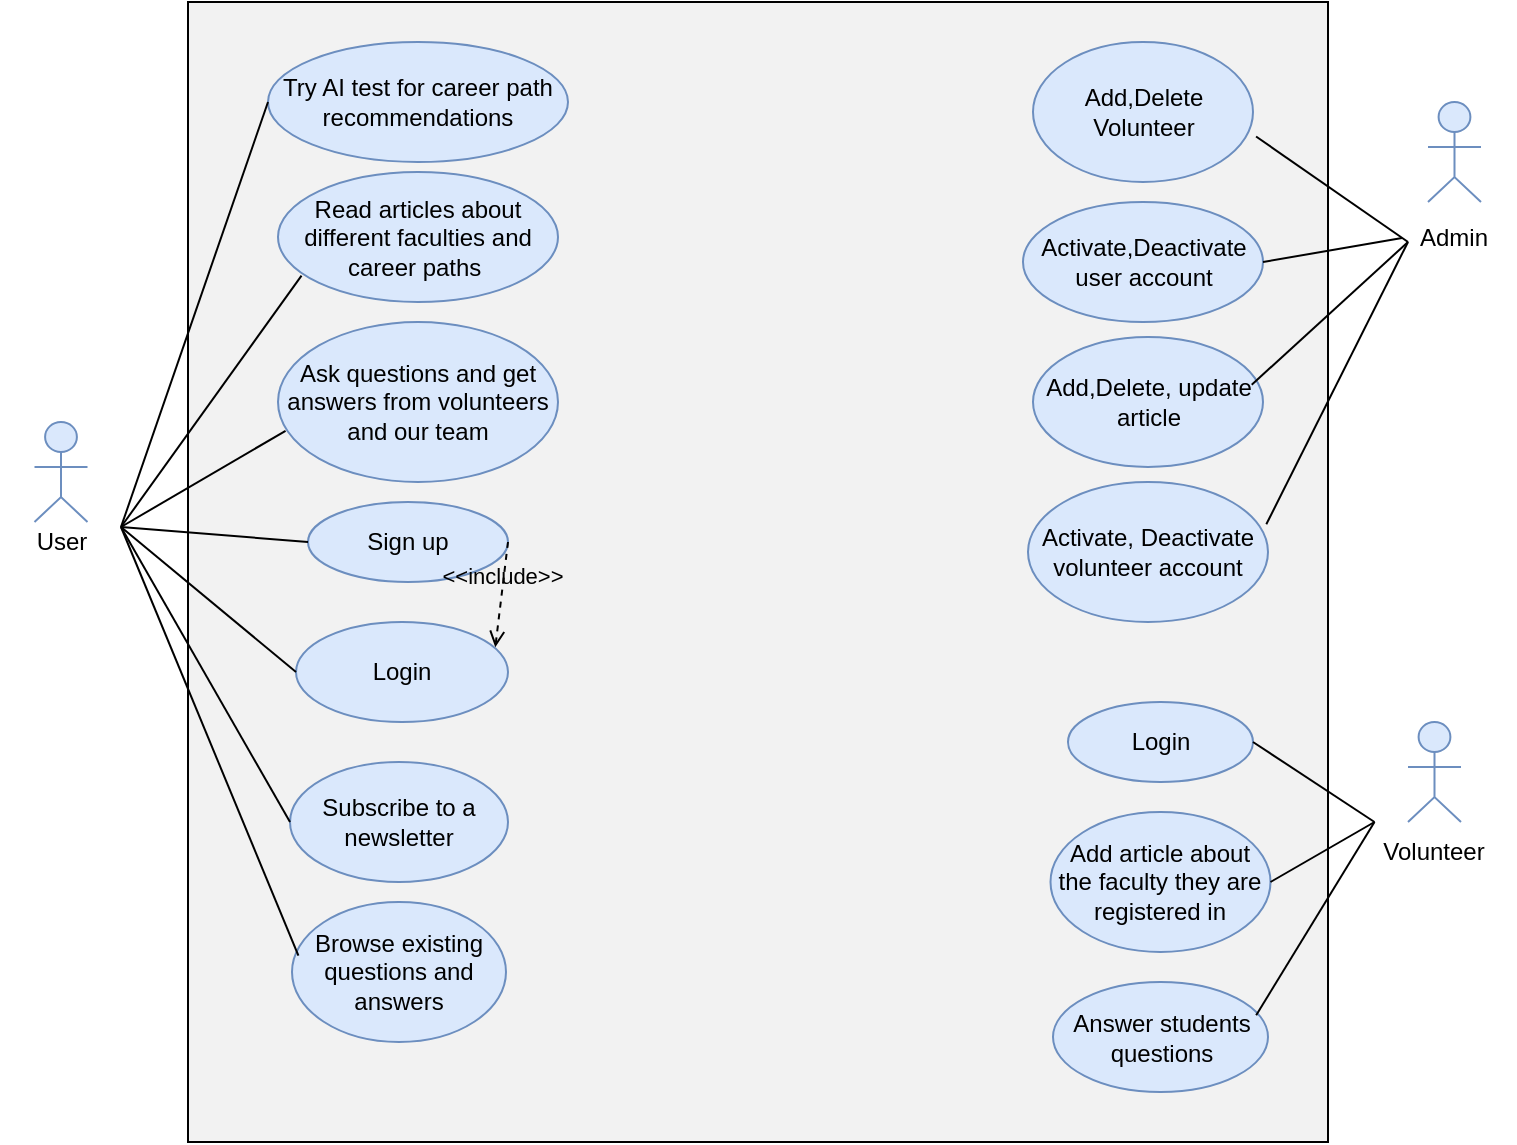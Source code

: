 <mxfile version="24.7.10">
  <diagram name="Page-1" id="U3QiTBUr5mV-H4sWZZAz">
    <mxGraphModel dx="1097" dy="597" grid="1" gridSize="10" guides="1" tooltips="1" connect="1" arrows="1" fold="1" page="1" pageScale="1" pageWidth="850" pageHeight="1100" math="0" shadow="0">
      <root>
        <mxCell id="0" />
        <mxCell id="1" parent="0" />
        <mxCell id="yYFKdarVrOwxy47BEsRJ-1" value="" style="whiteSpace=wrap;html=1;aspect=fixed;fillColor=#F2F2F2;" vertex="1" parent="1">
          <mxGeometry x="150" y="110" width="570" height="570" as="geometry" />
        </mxCell>
        <mxCell id="yYFKdarVrOwxy47BEsRJ-2" value="" style="html=1;outlineConnect=0;whiteSpace=wrap;fillColor=#dae8fc;verticalLabelPosition=bottom;verticalAlign=top;align=center;shape=mxgraph.archimate3.actor;strokeColor=#6c8ebf;" vertex="1" parent="1">
          <mxGeometry x="73.25" y="320" width="26.5" height="50" as="geometry" />
        </mxCell>
        <mxCell id="yYFKdarVrOwxy47BEsRJ-3" value="User" style="text;html=1;align=center;verticalAlign=middle;whiteSpace=wrap;rounded=0;" vertex="1" parent="1">
          <mxGeometry x="56.5" y="365" width="60" height="30" as="geometry" />
        </mxCell>
        <mxCell id="yYFKdarVrOwxy47BEsRJ-5" value="Try AI test for career path recommendations" style="ellipse;whiteSpace=wrap;html=1;fillColor=#dae8fc;strokeColor=#6c8ebf;" vertex="1" parent="1">
          <mxGeometry x="190" y="130" width="150" height="60" as="geometry" />
        </mxCell>
        <mxCell id="yYFKdarVrOwxy47BEsRJ-6" value="Read articles about different faculties and career paths&amp;nbsp;" style="ellipse;whiteSpace=wrap;html=1;fillColor=#dae8fc;strokeColor=#6c8ebf;" vertex="1" parent="1">
          <mxGeometry x="195" y="195" width="140" height="65" as="geometry" />
        </mxCell>
        <mxCell id="yYFKdarVrOwxy47BEsRJ-7" value="Ask questions and get answers from volunteers and our team" style="ellipse;whiteSpace=wrap;html=1;fillColor=#dae8fc;strokeColor=#6c8ebf;" vertex="1" parent="1">
          <mxGeometry x="195" y="270" width="140" height="80" as="geometry" />
        </mxCell>
        <mxCell id="yYFKdarVrOwxy47BEsRJ-8" value="Sign up" style="ellipse;whiteSpace=wrap;html=1;fillColor=#dae8fc;strokeColor=#6c8ebf;" vertex="1" parent="1">
          <mxGeometry x="210" y="360" width="100" height="40" as="geometry" />
        </mxCell>
        <mxCell id="yYFKdarVrOwxy47BEsRJ-9" value="Login" style="ellipse;whiteSpace=wrap;html=1;fillColor=#dae8fc;strokeColor=#6c8ebf;" vertex="1" parent="1">
          <mxGeometry x="204" y="420" width="106" height="50" as="geometry" />
        </mxCell>
        <mxCell id="yYFKdarVrOwxy47BEsRJ-12" value="&amp;lt;&amp;lt;include&amp;gt;&amp;gt;" style="html=1;verticalAlign=bottom;labelBackgroundColor=none;endArrow=open;endFill=0;dashed=1;rounded=0;exitX=1;exitY=0.5;exitDx=0;exitDy=0;entryX=0.94;entryY=0.253;entryDx=0;entryDy=0;entryPerimeter=0;" edge="1" parent="1" source="yYFKdarVrOwxy47BEsRJ-8" target="yYFKdarVrOwxy47BEsRJ-9">
          <mxGeometry width="160" relative="1" as="geometry">
            <mxPoint x="350" y="400" as="sourcePoint" />
            <mxPoint x="510" y="400" as="targetPoint" />
          </mxGeometry>
        </mxCell>
        <mxCell id="yYFKdarVrOwxy47BEsRJ-13" value="Subscribe to a newsletter" style="ellipse;whiteSpace=wrap;html=1;fillColor=#dae8fc;strokeColor=#6c8ebf;" vertex="1" parent="1">
          <mxGeometry x="201" y="490" width="109" height="60" as="geometry" />
        </mxCell>
        <mxCell id="yYFKdarVrOwxy47BEsRJ-14" value="Browse existing questions and answers" style="ellipse;whiteSpace=wrap;html=1;fillColor=#dae8fc;strokeColor=#6c8ebf;" vertex="1" parent="1">
          <mxGeometry x="202" y="560" width="107" height="70" as="geometry" />
        </mxCell>
        <mxCell id="yYFKdarVrOwxy47BEsRJ-15" value="" style="endArrow=none;html=1;rounded=0;entryX=0;entryY=0.5;entryDx=0;entryDy=0;exitX=1;exitY=0.25;exitDx=0;exitDy=0;" edge="1" parent="1" source="yYFKdarVrOwxy47BEsRJ-3" target="yYFKdarVrOwxy47BEsRJ-5">
          <mxGeometry width="50" height="50" relative="1" as="geometry">
            <mxPoint x="120" y="240" as="sourcePoint" />
            <mxPoint x="170" y="190" as="targetPoint" />
          </mxGeometry>
        </mxCell>
        <mxCell id="yYFKdarVrOwxy47BEsRJ-16" value="" style="endArrow=none;html=1;rounded=0;exitX=1;exitY=0.25;exitDx=0;exitDy=0;entryX=0.084;entryY=0.797;entryDx=0;entryDy=0;entryPerimeter=0;" edge="1" parent="1" source="yYFKdarVrOwxy47BEsRJ-3" target="yYFKdarVrOwxy47BEsRJ-6">
          <mxGeometry width="50" height="50" relative="1" as="geometry">
            <mxPoint x="160" y="300" as="sourcePoint" />
            <mxPoint x="210" y="250" as="targetPoint" />
          </mxGeometry>
        </mxCell>
        <mxCell id="yYFKdarVrOwxy47BEsRJ-17" value="" style="endArrow=none;html=1;rounded=0;exitX=1;exitY=0.25;exitDx=0;exitDy=0;entryX=0.027;entryY=0.68;entryDx=0;entryDy=0;entryPerimeter=0;" edge="1" parent="1" source="yYFKdarVrOwxy47BEsRJ-3" target="yYFKdarVrOwxy47BEsRJ-7">
          <mxGeometry width="50" height="50" relative="1" as="geometry">
            <mxPoint x="150" y="380" as="sourcePoint" />
            <mxPoint x="200" y="330" as="targetPoint" />
          </mxGeometry>
        </mxCell>
        <mxCell id="yYFKdarVrOwxy47BEsRJ-18" value="" style="endArrow=none;html=1;rounded=0;entryX=0;entryY=0.5;entryDx=0;entryDy=0;exitX=1;exitY=0.25;exitDx=0;exitDy=0;" edge="1" parent="1" source="yYFKdarVrOwxy47BEsRJ-3" target="yYFKdarVrOwxy47BEsRJ-8">
          <mxGeometry width="50" height="50" relative="1" as="geometry">
            <mxPoint x="150" y="430" as="sourcePoint" />
            <mxPoint x="200" y="380" as="targetPoint" />
          </mxGeometry>
        </mxCell>
        <mxCell id="yYFKdarVrOwxy47BEsRJ-19" value="" style="endArrow=none;html=1;rounded=0;entryX=0;entryY=0.5;entryDx=0;entryDy=0;exitX=1;exitY=0.25;exitDx=0;exitDy=0;" edge="1" parent="1" source="yYFKdarVrOwxy47BEsRJ-3" target="yYFKdarVrOwxy47BEsRJ-9">
          <mxGeometry width="50" height="50" relative="1" as="geometry">
            <mxPoint x="120" y="370" as="sourcePoint" />
            <mxPoint x="170" y="420" as="targetPoint" />
          </mxGeometry>
        </mxCell>
        <mxCell id="yYFKdarVrOwxy47BEsRJ-20" value="" style="endArrow=none;html=1;rounded=0;entryX=0;entryY=0.5;entryDx=0;entryDy=0;exitX=1;exitY=0.25;exitDx=0;exitDy=0;" edge="1" parent="1" source="yYFKdarVrOwxy47BEsRJ-3" target="yYFKdarVrOwxy47BEsRJ-13">
          <mxGeometry width="50" height="50" relative="1" as="geometry">
            <mxPoint x="120" y="370" as="sourcePoint" />
            <mxPoint x="180" y="500" as="targetPoint" />
          </mxGeometry>
        </mxCell>
        <mxCell id="yYFKdarVrOwxy47BEsRJ-21" value="" style="endArrow=none;html=1;rounded=0;entryX=0.03;entryY=0.383;entryDx=0;entryDy=0;entryPerimeter=0;exitX=1;exitY=0.25;exitDx=0;exitDy=0;" edge="1" parent="1" source="yYFKdarVrOwxy47BEsRJ-3" target="yYFKdarVrOwxy47BEsRJ-14">
          <mxGeometry width="50" height="50" relative="1" as="geometry">
            <mxPoint x="120" y="370" as="sourcePoint" />
            <mxPoint x="160" y="550" as="targetPoint" />
          </mxGeometry>
        </mxCell>
        <mxCell id="yYFKdarVrOwxy47BEsRJ-22" value="" style="html=1;outlineConnect=0;whiteSpace=wrap;fillColor=#dae8fc;verticalLabelPosition=bottom;verticalAlign=top;align=center;shape=mxgraph.archimate3.actor;strokeColor=#6c8ebf;" vertex="1" parent="1">
          <mxGeometry x="770" y="160" width="26.5" height="50" as="geometry" />
        </mxCell>
        <mxCell id="yYFKdarVrOwxy47BEsRJ-23" value="Admin" style="text;html=1;align=center;verticalAlign=middle;whiteSpace=wrap;rounded=0;" vertex="1" parent="1">
          <mxGeometry x="753.25" y="212.5" width="60" height="30" as="geometry" />
        </mxCell>
        <mxCell id="yYFKdarVrOwxy47BEsRJ-24" value="Add,Delete Volunteer" style="ellipse;whiteSpace=wrap;html=1;fillColor=#dae8fc;strokeColor=#6c8ebf;" vertex="1" parent="1">
          <mxGeometry x="572.5" y="130" width="110" height="70" as="geometry" />
        </mxCell>
        <mxCell id="yYFKdarVrOwxy47BEsRJ-25" value="Activate,Deactivate user account" style="ellipse;whiteSpace=wrap;html=1;fillColor=#dae8fc;strokeColor=#6c8ebf;" vertex="1" parent="1">
          <mxGeometry x="567.5" y="210" width="120" height="60" as="geometry" />
        </mxCell>
        <mxCell id="yYFKdarVrOwxy47BEsRJ-26" value="Add,Delete, update article" style="ellipse;whiteSpace=wrap;html=1;fillColor=#dae8fc;strokeColor=#6c8ebf;" vertex="1" parent="1">
          <mxGeometry x="572.5" y="277.5" width="115" height="65" as="geometry" />
        </mxCell>
        <mxCell id="yYFKdarVrOwxy47BEsRJ-27" value="Activate, Deactivate volunteer account" style="ellipse;whiteSpace=wrap;html=1;fillColor=#dae8fc;strokeColor=#6c8ebf;" vertex="1" parent="1">
          <mxGeometry x="570" y="350" width="120" height="70" as="geometry" />
        </mxCell>
        <mxCell id="yYFKdarVrOwxy47BEsRJ-29" value="" style="endArrow=none;html=1;rounded=0;entryX=0.113;entryY=0.583;entryDx=0;entryDy=0;exitX=1.014;exitY=0.675;exitDx=0;exitDy=0;exitPerimeter=0;entryPerimeter=0;" edge="1" parent="1" source="yYFKdarVrOwxy47BEsRJ-24" target="yYFKdarVrOwxy47BEsRJ-23">
          <mxGeometry width="50" height="50" relative="1" as="geometry">
            <mxPoint x="690" y="260" as="sourcePoint" />
            <mxPoint x="740" y="210" as="targetPoint" />
          </mxGeometry>
        </mxCell>
        <mxCell id="yYFKdarVrOwxy47BEsRJ-30" value="" style="endArrow=none;html=1;rounded=0;exitX=1;exitY=0.5;exitDx=0;exitDy=0;" edge="1" parent="1" source="yYFKdarVrOwxy47BEsRJ-25">
          <mxGeometry width="50" height="50" relative="1" as="geometry">
            <mxPoint x="700" y="310" as="sourcePoint" />
            <mxPoint x="757" y="228" as="targetPoint" />
          </mxGeometry>
        </mxCell>
        <mxCell id="yYFKdarVrOwxy47BEsRJ-31" value="" style="endArrow=none;html=1;rounded=0;exitX=0.951;exitY=0.367;exitDx=0;exitDy=0;exitPerimeter=0;" edge="1" parent="1" source="yYFKdarVrOwxy47BEsRJ-26">
          <mxGeometry width="50" height="50" relative="1" as="geometry">
            <mxPoint x="690" y="320" as="sourcePoint" />
            <mxPoint x="760" y="230" as="targetPoint" />
          </mxGeometry>
        </mxCell>
        <mxCell id="yYFKdarVrOwxy47BEsRJ-32" value="" style="endArrow=none;html=1;rounded=0;exitX=0.993;exitY=0.302;exitDx=0;exitDy=0;exitPerimeter=0;" edge="1" parent="1" source="yYFKdarVrOwxy47BEsRJ-27">
          <mxGeometry width="50" height="50" relative="1" as="geometry">
            <mxPoint x="710" y="360" as="sourcePoint" />
            <mxPoint x="760" y="230" as="targetPoint" />
          </mxGeometry>
        </mxCell>
        <mxCell id="yYFKdarVrOwxy47BEsRJ-34" value="" style="html=1;outlineConnect=0;whiteSpace=wrap;fillColor=#dae8fc;verticalLabelPosition=bottom;verticalAlign=top;align=center;shape=mxgraph.archimate3.actor;strokeColor=#6c8ebf;" vertex="1" parent="1">
          <mxGeometry x="760" y="470" width="26.5" height="50" as="geometry" />
        </mxCell>
        <mxCell id="yYFKdarVrOwxy47BEsRJ-36" value="Volunteer" style="text;html=1;align=center;verticalAlign=middle;whiteSpace=wrap;rounded=0;" vertex="1" parent="1">
          <mxGeometry x="743.25" y="520" width="60" height="30" as="geometry" />
        </mxCell>
        <mxCell id="yYFKdarVrOwxy47BEsRJ-37" value="Answer students questions" style="ellipse;whiteSpace=wrap;html=1;fillColor=#dae8fc;strokeColor=#6c8ebf;" vertex="1" parent="1">
          <mxGeometry x="582.5" y="600" width="107.5" height="55" as="geometry" />
        </mxCell>
        <mxCell id="yYFKdarVrOwxy47BEsRJ-38" value="Add article about the faculty they are registered in" style="ellipse;whiteSpace=wrap;html=1;fillColor=#dae8fc;strokeColor=#6c8ebf;" vertex="1" parent="1">
          <mxGeometry x="581.25" y="515" width="110" height="70" as="geometry" />
        </mxCell>
        <mxCell id="yYFKdarVrOwxy47BEsRJ-40" value="Login" style="ellipse;whiteSpace=wrap;html=1;fillColor=#dae8fc;strokeColor=#6c8ebf;" vertex="1" parent="1">
          <mxGeometry x="590" y="460" width="92.5" height="40" as="geometry" />
        </mxCell>
        <mxCell id="yYFKdarVrOwxy47BEsRJ-41" value="" style="endArrow=none;html=1;rounded=0;exitX=1;exitY=0.5;exitDx=0;exitDy=0;entryX=0;entryY=0;entryDx=0;entryDy=0;" edge="1" parent="1" source="yYFKdarVrOwxy47BEsRJ-40" target="yYFKdarVrOwxy47BEsRJ-36">
          <mxGeometry width="50" height="50" relative="1" as="geometry">
            <mxPoint x="710" y="500" as="sourcePoint" />
            <mxPoint x="760" y="450" as="targetPoint" />
          </mxGeometry>
        </mxCell>
        <mxCell id="yYFKdarVrOwxy47BEsRJ-42" value="" style="endArrow=none;html=1;rounded=0;entryX=0;entryY=0;entryDx=0;entryDy=0;exitX=1;exitY=0.5;exitDx=0;exitDy=0;" edge="1" parent="1" source="yYFKdarVrOwxy47BEsRJ-38" target="yYFKdarVrOwxy47BEsRJ-36">
          <mxGeometry width="50" height="50" relative="1" as="geometry">
            <mxPoint x="690" y="590" as="sourcePoint" />
            <mxPoint x="740" y="540" as="targetPoint" />
          </mxGeometry>
        </mxCell>
        <mxCell id="yYFKdarVrOwxy47BEsRJ-43" value="" style="endArrow=none;html=1;rounded=0;entryX=0;entryY=0;entryDx=0;entryDy=0;exitX=0.945;exitY=0.302;exitDx=0;exitDy=0;exitPerimeter=0;" edge="1" parent="1" source="yYFKdarVrOwxy47BEsRJ-37" target="yYFKdarVrOwxy47BEsRJ-36">
          <mxGeometry width="50" height="50" relative="1" as="geometry">
            <mxPoint x="690" y="610" as="sourcePoint" />
            <mxPoint x="740" y="520" as="targetPoint" />
          </mxGeometry>
        </mxCell>
      </root>
    </mxGraphModel>
  </diagram>
</mxfile>
